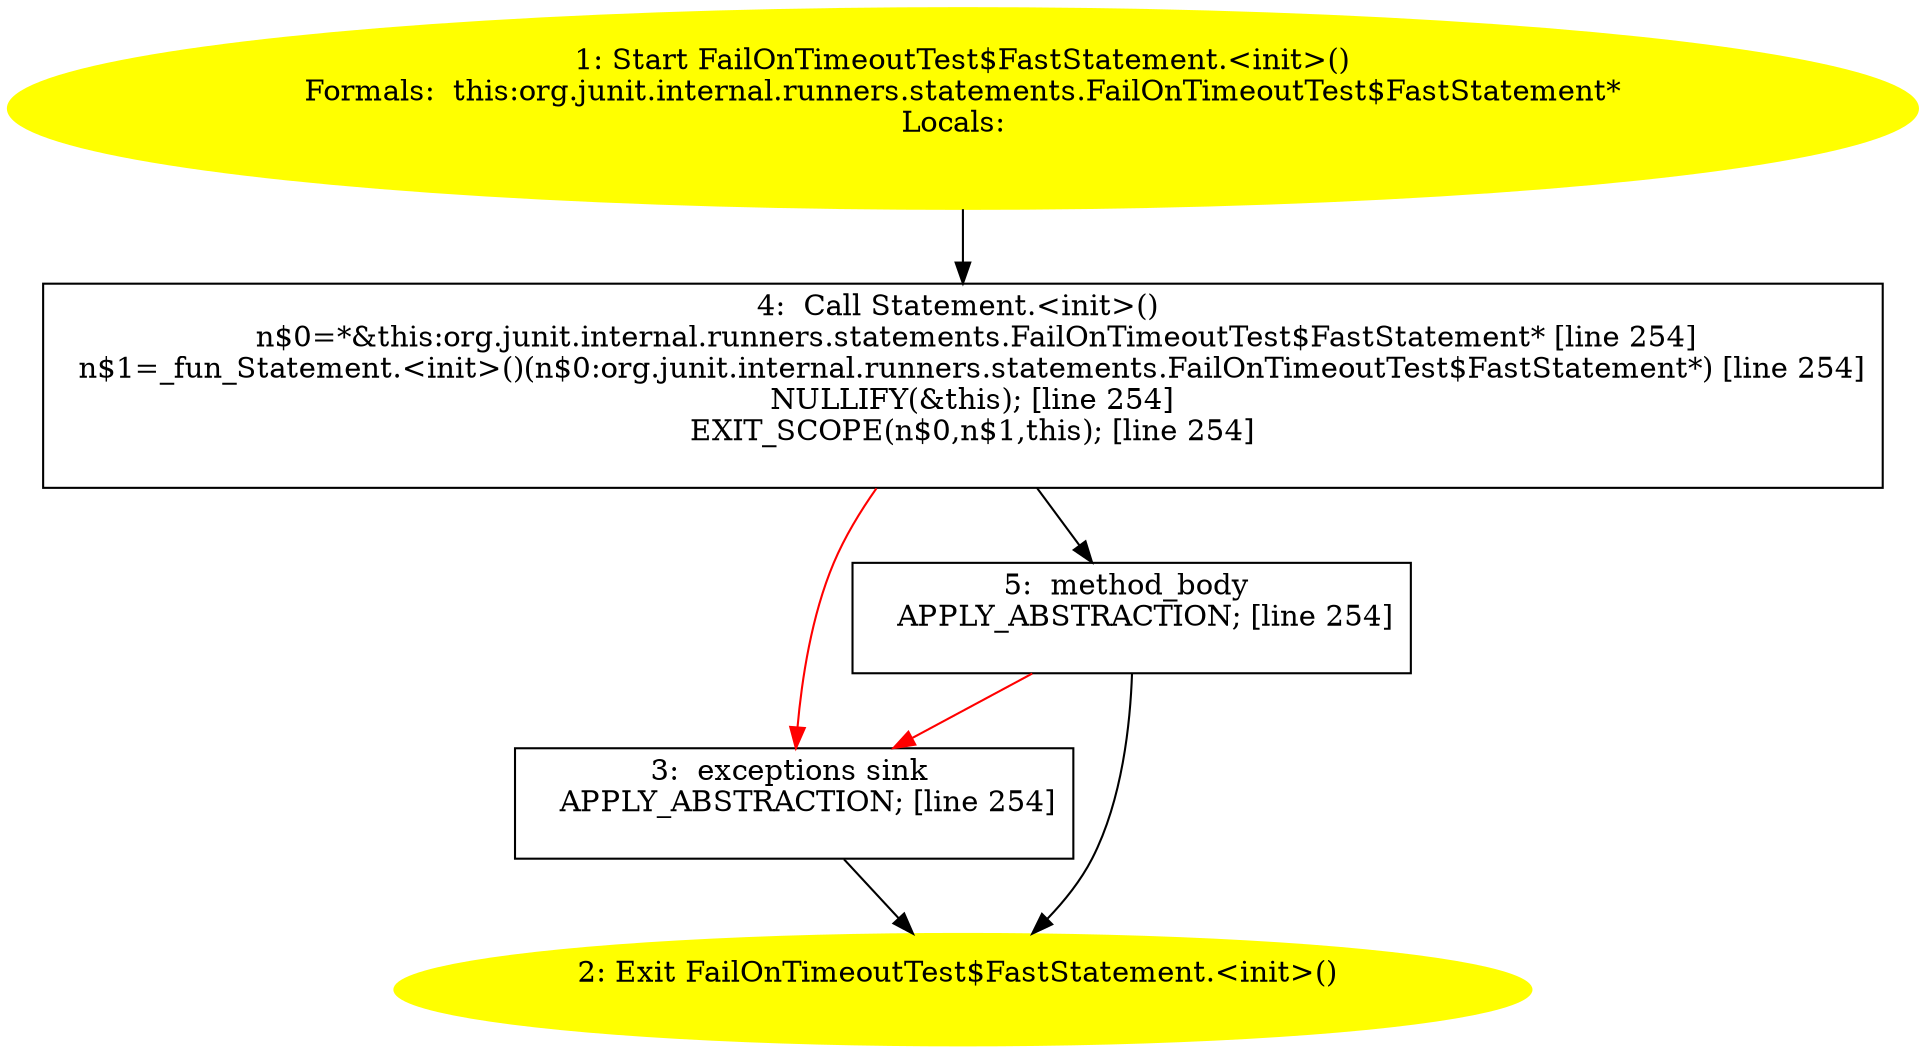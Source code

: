 /* @generated */
digraph cfg {
"org.junit.internal.runners.statements.FailOnTimeoutTest$FastStatement.<init>().a10dae19aebb173a0c8d482b385dae21_1" [label="1: Start FailOnTimeoutTest$FastStatement.<init>()\nFormals:  this:org.junit.internal.runners.statements.FailOnTimeoutTest$FastStatement*\nLocals:  \n  " color=yellow style=filled]
	

	 "org.junit.internal.runners.statements.FailOnTimeoutTest$FastStatement.<init>().a10dae19aebb173a0c8d482b385dae21_1" -> "org.junit.internal.runners.statements.FailOnTimeoutTest$FastStatement.<init>().a10dae19aebb173a0c8d482b385dae21_4" ;
"org.junit.internal.runners.statements.FailOnTimeoutTest$FastStatement.<init>().a10dae19aebb173a0c8d482b385dae21_2" [label="2: Exit FailOnTimeoutTest$FastStatement.<init>() \n  " color=yellow style=filled]
	

"org.junit.internal.runners.statements.FailOnTimeoutTest$FastStatement.<init>().a10dae19aebb173a0c8d482b385dae21_3" [label="3:  exceptions sink \n   APPLY_ABSTRACTION; [line 254]\n " shape="box"]
	

	 "org.junit.internal.runners.statements.FailOnTimeoutTest$FastStatement.<init>().a10dae19aebb173a0c8d482b385dae21_3" -> "org.junit.internal.runners.statements.FailOnTimeoutTest$FastStatement.<init>().a10dae19aebb173a0c8d482b385dae21_2" ;
"org.junit.internal.runners.statements.FailOnTimeoutTest$FastStatement.<init>().a10dae19aebb173a0c8d482b385dae21_4" [label="4:  Call Statement.<init>() \n   n$0=*&this:org.junit.internal.runners.statements.FailOnTimeoutTest$FastStatement* [line 254]\n  n$1=_fun_Statement.<init>()(n$0:org.junit.internal.runners.statements.FailOnTimeoutTest$FastStatement*) [line 254]\n  NULLIFY(&this); [line 254]\n  EXIT_SCOPE(n$0,n$1,this); [line 254]\n " shape="box"]
	

	 "org.junit.internal.runners.statements.FailOnTimeoutTest$FastStatement.<init>().a10dae19aebb173a0c8d482b385dae21_4" -> "org.junit.internal.runners.statements.FailOnTimeoutTest$FastStatement.<init>().a10dae19aebb173a0c8d482b385dae21_5" ;
	 "org.junit.internal.runners.statements.FailOnTimeoutTest$FastStatement.<init>().a10dae19aebb173a0c8d482b385dae21_4" -> "org.junit.internal.runners.statements.FailOnTimeoutTest$FastStatement.<init>().a10dae19aebb173a0c8d482b385dae21_3" [color="red" ];
"org.junit.internal.runners.statements.FailOnTimeoutTest$FastStatement.<init>().a10dae19aebb173a0c8d482b385dae21_5" [label="5:  method_body \n   APPLY_ABSTRACTION; [line 254]\n " shape="box"]
	

	 "org.junit.internal.runners.statements.FailOnTimeoutTest$FastStatement.<init>().a10dae19aebb173a0c8d482b385dae21_5" -> "org.junit.internal.runners.statements.FailOnTimeoutTest$FastStatement.<init>().a10dae19aebb173a0c8d482b385dae21_2" ;
	 "org.junit.internal.runners.statements.FailOnTimeoutTest$FastStatement.<init>().a10dae19aebb173a0c8d482b385dae21_5" -> "org.junit.internal.runners.statements.FailOnTimeoutTest$FastStatement.<init>().a10dae19aebb173a0c8d482b385dae21_3" [color="red" ];
}
